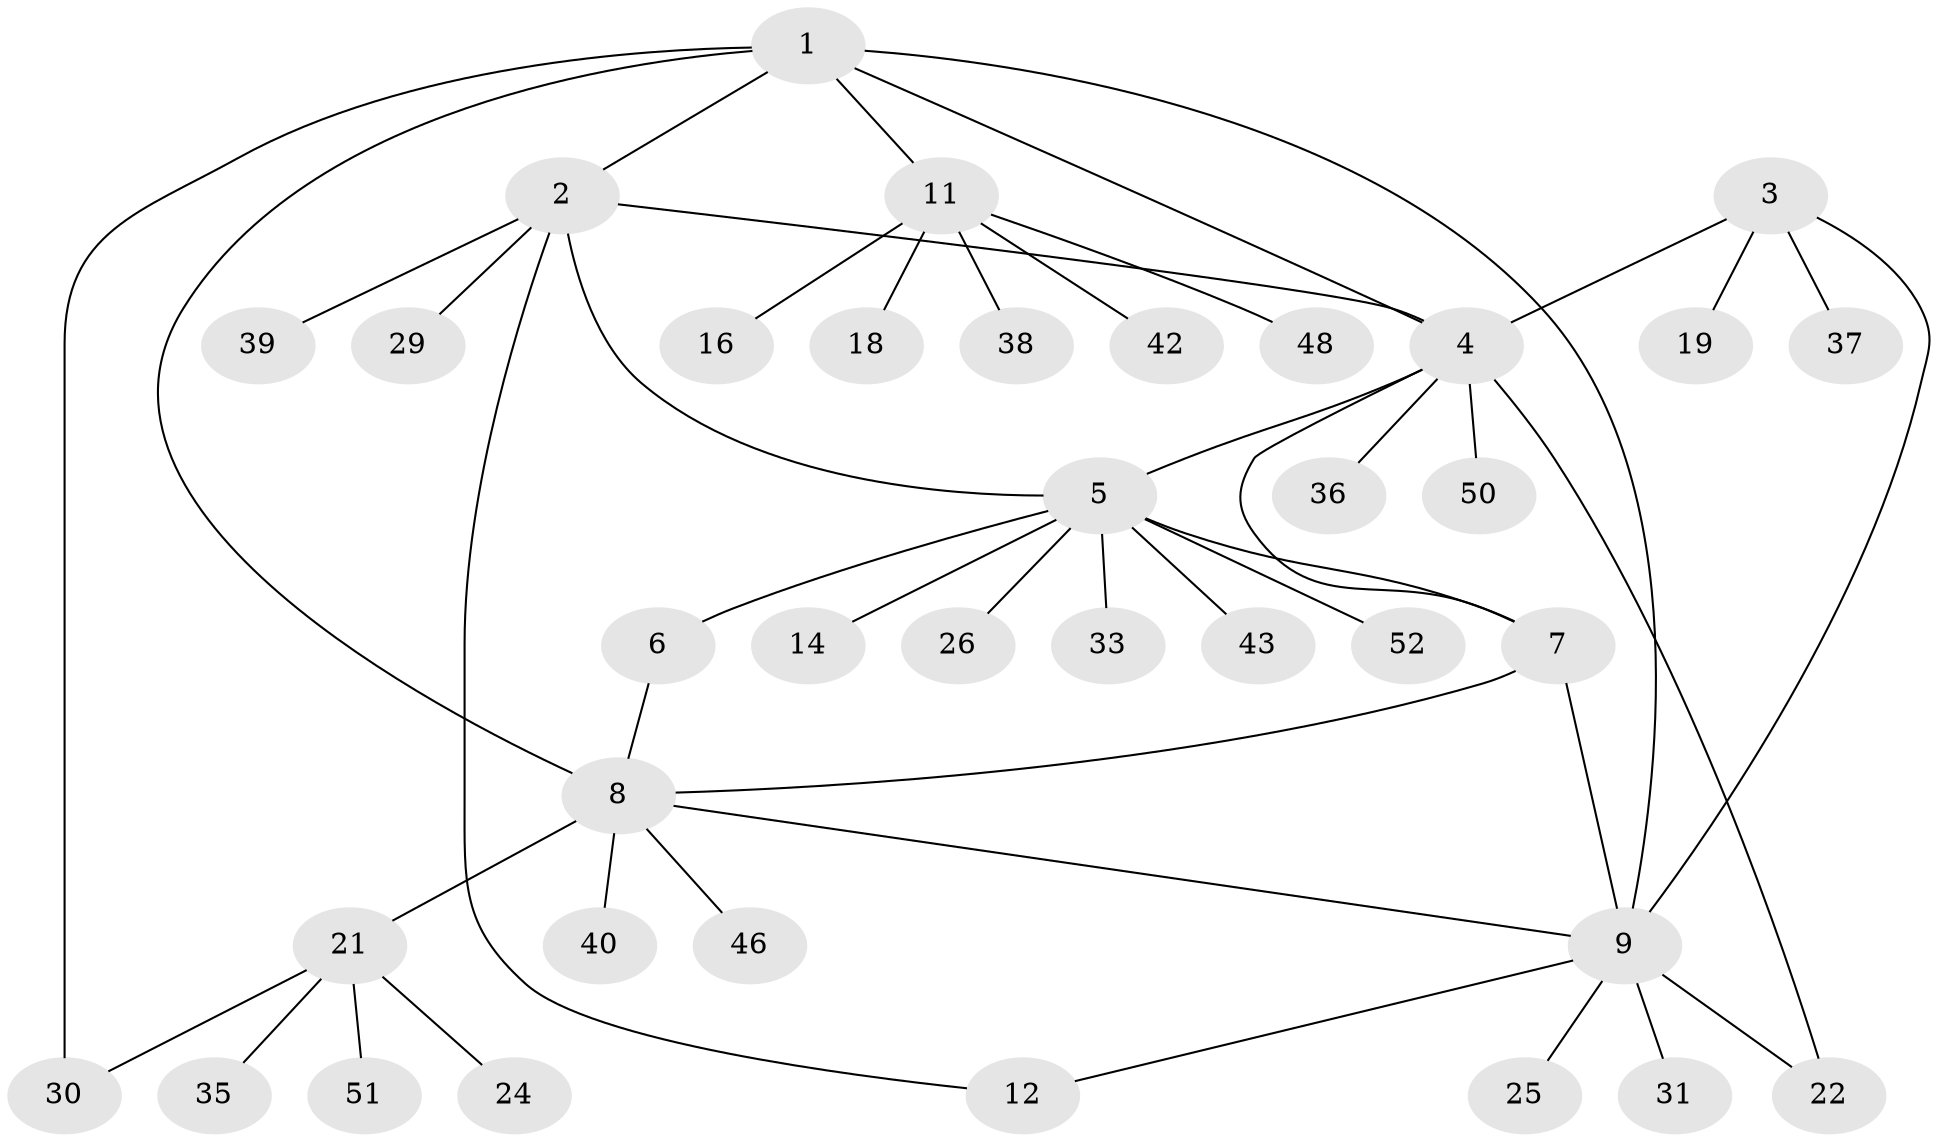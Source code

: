 // original degree distribution, {7: 0.057692307692307696, 5: 0.038461538461538464, 10: 0.019230769230769232, 2: 0.17307692307692307, 4: 0.038461538461538464, 6: 0.038461538461538464, 9: 0.019230769230769232, 3: 0.057692307692307696, 1: 0.5576923076923077}
// Generated by graph-tools (version 1.1) at 2025/11/02/27/25 16:11:35]
// undirected, 37 vertices, 47 edges
graph export_dot {
graph [start="1"]
  node [color=gray90,style=filled];
  1 [super="+28"];
  2 [super="+13"];
  3 [super="+23"];
  4 [super="+17"];
  5 [super="+45"];
  6;
  7 [super="+20"];
  8 [super="+10"];
  9 [super="+15"];
  11 [super="+27"];
  12 [super="+44"];
  14 [super="+49"];
  16;
  18;
  19;
  21 [super="+41"];
  22;
  24;
  25;
  26 [super="+34"];
  29 [super="+47"];
  30;
  31 [super="+32"];
  33;
  35;
  36;
  37;
  38;
  39;
  40;
  42;
  43;
  46;
  48;
  50;
  51;
  52;
  1 -- 2;
  1 -- 4;
  1 -- 8;
  1 -- 9;
  1 -- 11;
  1 -- 30;
  2 -- 5;
  2 -- 12;
  2 -- 29;
  2 -- 4;
  2 -- 39;
  3 -- 4;
  3 -- 9;
  3 -- 19;
  3 -- 37;
  4 -- 5;
  4 -- 7;
  4 -- 22;
  4 -- 50;
  4 -- 36;
  5 -- 6;
  5 -- 7;
  5 -- 14;
  5 -- 26;
  5 -- 33;
  5 -- 43;
  5 -- 52;
  6 -- 8;
  7 -- 8;
  7 -- 9;
  8 -- 21 [weight=2];
  8 -- 40;
  8 -- 46;
  8 -- 9;
  9 -- 12;
  9 -- 22;
  9 -- 25;
  9 -- 31;
  11 -- 16;
  11 -- 18;
  11 -- 38;
  11 -- 42;
  11 -- 48;
  21 -- 24;
  21 -- 30;
  21 -- 35;
  21 -- 51;
}
